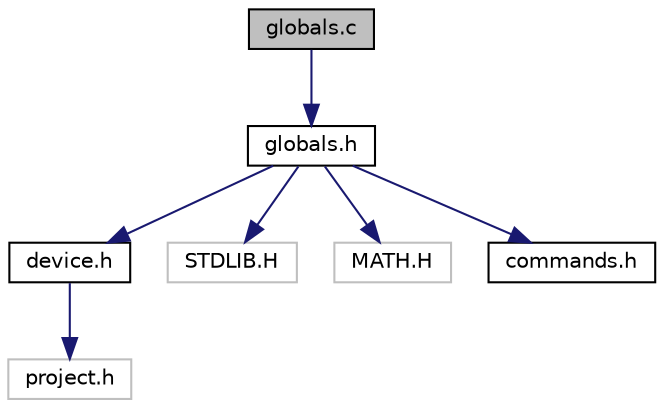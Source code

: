 digraph "globals.c"
{
 // LATEX_PDF_SIZE
  edge [fontname="Helvetica",fontsize="10",labelfontname="Helvetica",labelfontsize="10"];
  node [fontname="Helvetica",fontsize="10",shape=record];
  Node1 [label="globals.c",height=0.2,width=0.4,color="black", fillcolor="grey75", style="filled", fontcolor="black",tooltip="Global variables."];
  Node1 -> Node2 [color="midnightblue",fontsize="10",style="solid",fontname="Helvetica"];
  Node2 [label="globals.h",height=0.2,width=0.4,color="black", fillcolor="white", style="filled",URL="$globals_8h.html",tooltip="Global definitions and macros are set in this file."];
  Node2 -> Node3 [color="midnightblue",fontsize="10",style="solid",fontname="Helvetica"];
  Node3 [label="device.h",height=0.2,width=0.4,color="black", fillcolor="white", style="filled",URL="$device_8h_source.html",tooltip=" "];
  Node3 -> Node4 [color="midnightblue",fontsize="10",style="solid",fontname="Helvetica"];
  Node4 [label="project.h",height=0.2,width=0.4,color="grey75", fillcolor="white", style="filled",tooltip=" "];
  Node2 -> Node5 [color="midnightblue",fontsize="10",style="solid",fontname="Helvetica"];
  Node5 [label="STDLIB.H",height=0.2,width=0.4,color="grey75", fillcolor="white", style="filled",tooltip=" "];
  Node2 -> Node6 [color="midnightblue",fontsize="10",style="solid",fontname="Helvetica"];
  Node6 [label="MATH.H",height=0.2,width=0.4,color="grey75", fillcolor="white", style="filled",tooltip=" "];
  Node2 -> Node7 [color="midnightblue",fontsize="10",style="solid",fontname="Helvetica"];
  Node7 [label="commands.h",height=0.2,width=0.4,color="black", fillcolor="white", style="filled",URL="$commands_8h.html",tooltip="Definitions for SoftHand commands, parameters and packages."];
}

